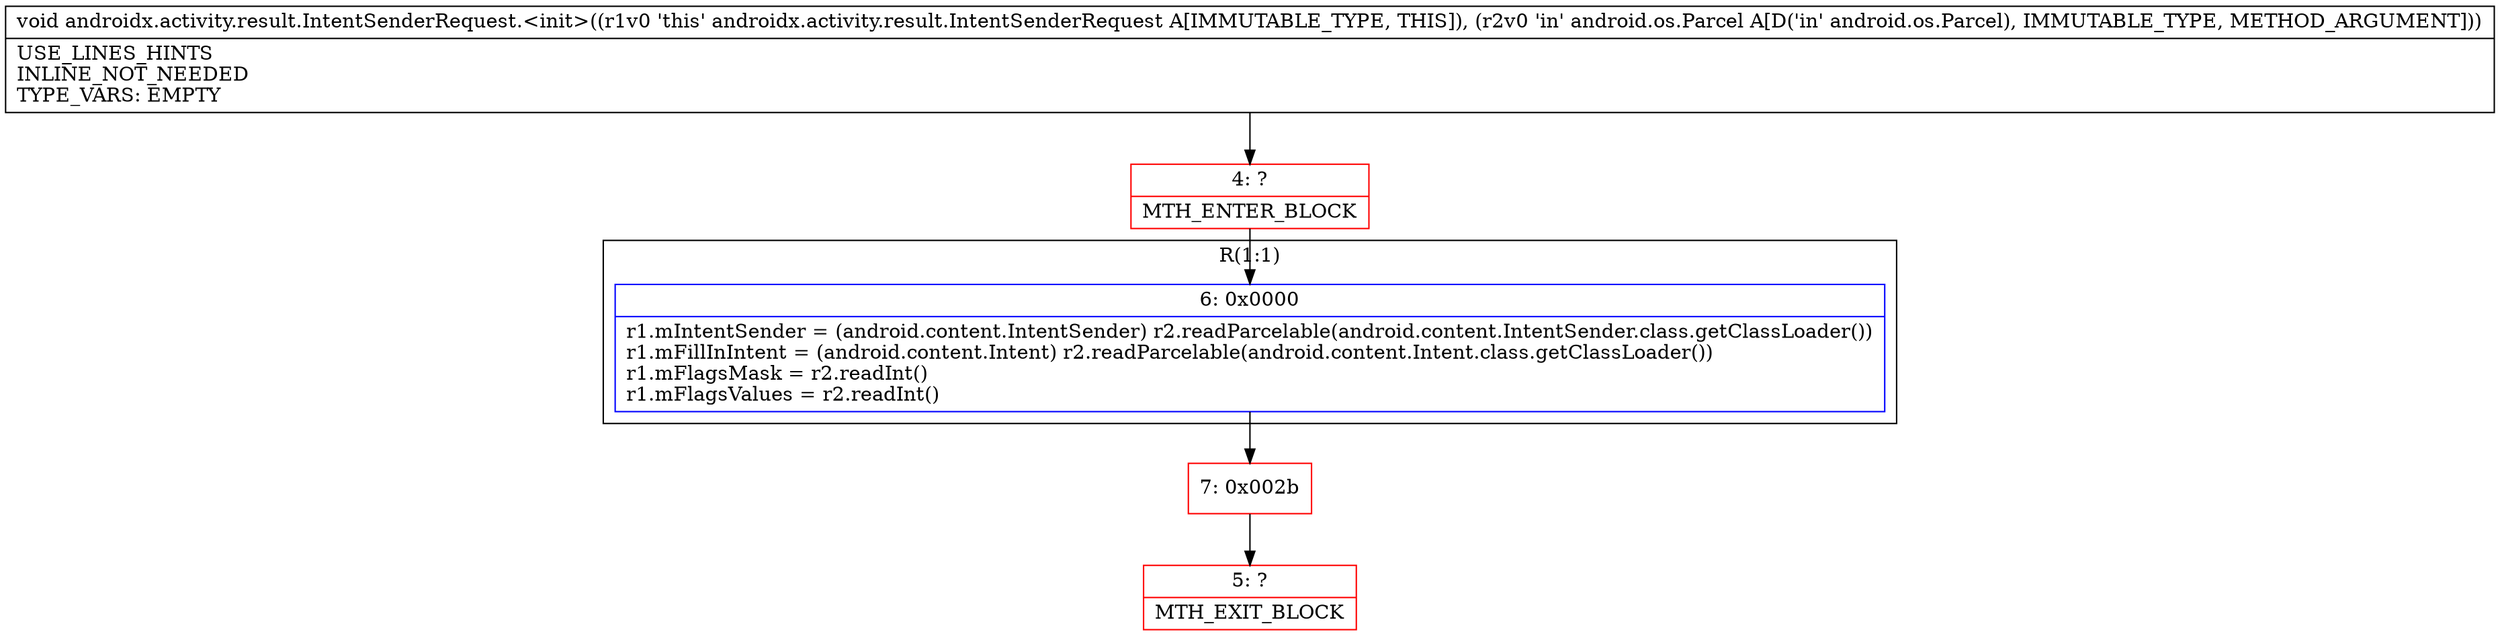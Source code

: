 digraph "CFG forandroidx.activity.result.IntentSenderRequest.\<init\>(Landroid\/os\/Parcel;)V" {
subgraph cluster_Region_738688644 {
label = "R(1:1)";
node [shape=record,color=blue];
Node_6 [shape=record,label="{6\:\ 0x0000|r1.mIntentSender = (android.content.IntentSender) r2.readParcelable(android.content.IntentSender.class.getClassLoader())\lr1.mFillInIntent = (android.content.Intent) r2.readParcelable(android.content.Intent.class.getClassLoader())\lr1.mFlagsMask = r2.readInt()\lr1.mFlagsValues = r2.readInt()\l}"];
}
Node_4 [shape=record,color=red,label="{4\:\ ?|MTH_ENTER_BLOCK\l}"];
Node_7 [shape=record,color=red,label="{7\:\ 0x002b}"];
Node_5 [shape=record,color=red,label="{5\:\ ?|MTH_EXIT_BLOCK\l}"];
MethodNode[shape=record,label="{void androidx.activity.result.IntentSenderRequest.\<init\>((r1v0 'this' androidx.activity.result.IntentSenderRequest A[IMMUTABLE_TYPE, THIS]), (r2v0 'in' android.os.Parcel A[D('in' android.os.Parcel), IMMUTABLE_TYPE, METHOD_ARGUMENT]))  | USE_LINES_HINTS\lINLINE_NOT_NEEDED\lTYPE_VARS: EMPTY\l}"];
MethodNode -> Node_4;Node_6 -> Node_7;
Node_4 -> Node_6;
Node_7 -> Node_5;
}

